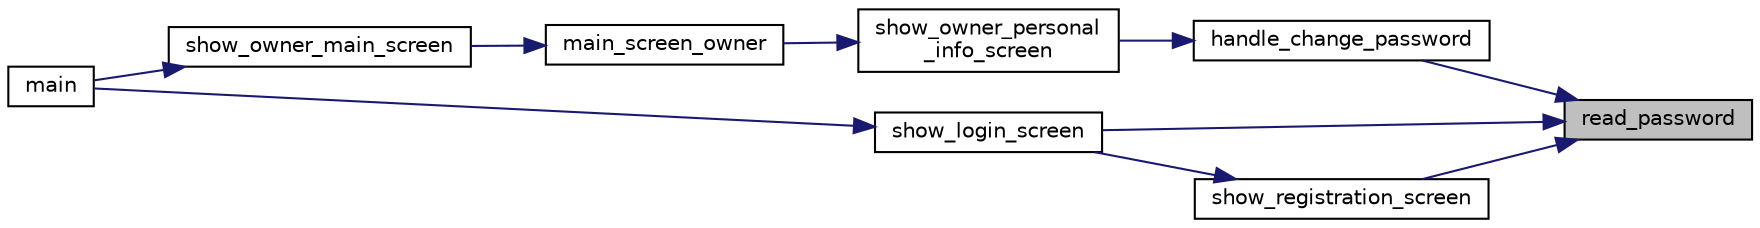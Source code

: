 digraph "read_password"
{
 // LATEX_PDF_SIZE
  edge [fontname="Helvetica",fontsize="10",labelfontname="Helvetica",labelfontsize="10"];
  node [fontname="Helvetica",fontsize="10",shape=record];
  rankdir="RL";
  Node1 [label="read_password",height=0.2,width=0.4,color="black", fillcolor="grey75", style="filled", fontcolor="black",tooltip="安全读取密码，输入时显示星号，支持退格键"];
  Node1 -> Node2 [dir="back",color="midnightblue",fontsize="10",style="solid"];
  Node2 [label="handle_change_password",height=0.2,width=0.4,color="black", fillcolor="white", style="filled",URL="$ui__owner_8c.html#a86511be00589adbf9754f67f1ad4693b",tooltip=" "];
  Node2 -> Node3 [dir="back",color="midnightblue",fontsize="10",style="solid"];
  Node3 [label="show_owner_personal\l_info_screen",height=0.2,width=0.4,color="black", fillcolor="white", style="filled",URL="$ui__owner_8c.html#af29bb62ecbe95a31f1e3df0b2ffc3e05",tooltip=" "];
  Node3 -> Node4 [dir="back",color="midnightblue",fontsize="10",style="solid"];
  Node4 [label="main_screen_owner",height=0.2,width=0.4,color="black", fillcolor="white", style="filled",URL="$ui__owner_8c.html#af9d2ae3e1b2ffd5a65ed854683be4f4e",tooltip=" "];
  Node4 -> Node5 [dir="back",color="midnightblue",fontsize="10",style="solid"];
  Node5 [label="show_owner_main_screen",height=0.2,width=0.4,color="black", fillcolor="white", style="filled",URL="$ui__owner_8c.html#a6cf4aab57bd57dc103a492c001d864bb",tooltip=" "];
  Node5 -> Node6 [dir="back",color="midnightblue",fontsize="10",style="solid"];
  Node6 [label="main",height=0.2,width=0.4,color="black", fillcolor="white", style="filled",URL="$main_8c.html#ae66f6b31b5ad750f1fe042a706a4e3d4",tooltip=" "];
  Node1 -> Node7 [dir="back",color="midnightblue",fontsize="10",style="solid"];
  Node7 [label="show_login_screen",height=0.2,width=0.4,color="black", fillcolor="white", style="filled",URL="$ui__login_8c.html#acc3f6f9447ac0a14ff726716b36e35c3",tooltip="显示系统登录界面并处理用户登录"];
  Node7 -> Node6 [dir="back",color="midnightblue",fontsize="10",style="solid"];
  Node1 -> Node8 [dir="back",color="midnightblue",fontsize="10",style="solid"];
  Node8 [label="show_registration_screen",height=0.2,width=0.4,color="black", fillcolor="white", style="filled",URL="$ui__login_8c.html#afbf6c751ea9059c966e22dd72e4661b2",tooltip="显示用户注册界面并处理注册流程"];
  Node8 -> Node7 [dir="back",color="midnightblue",fontsize="10",style="solid"];
}
